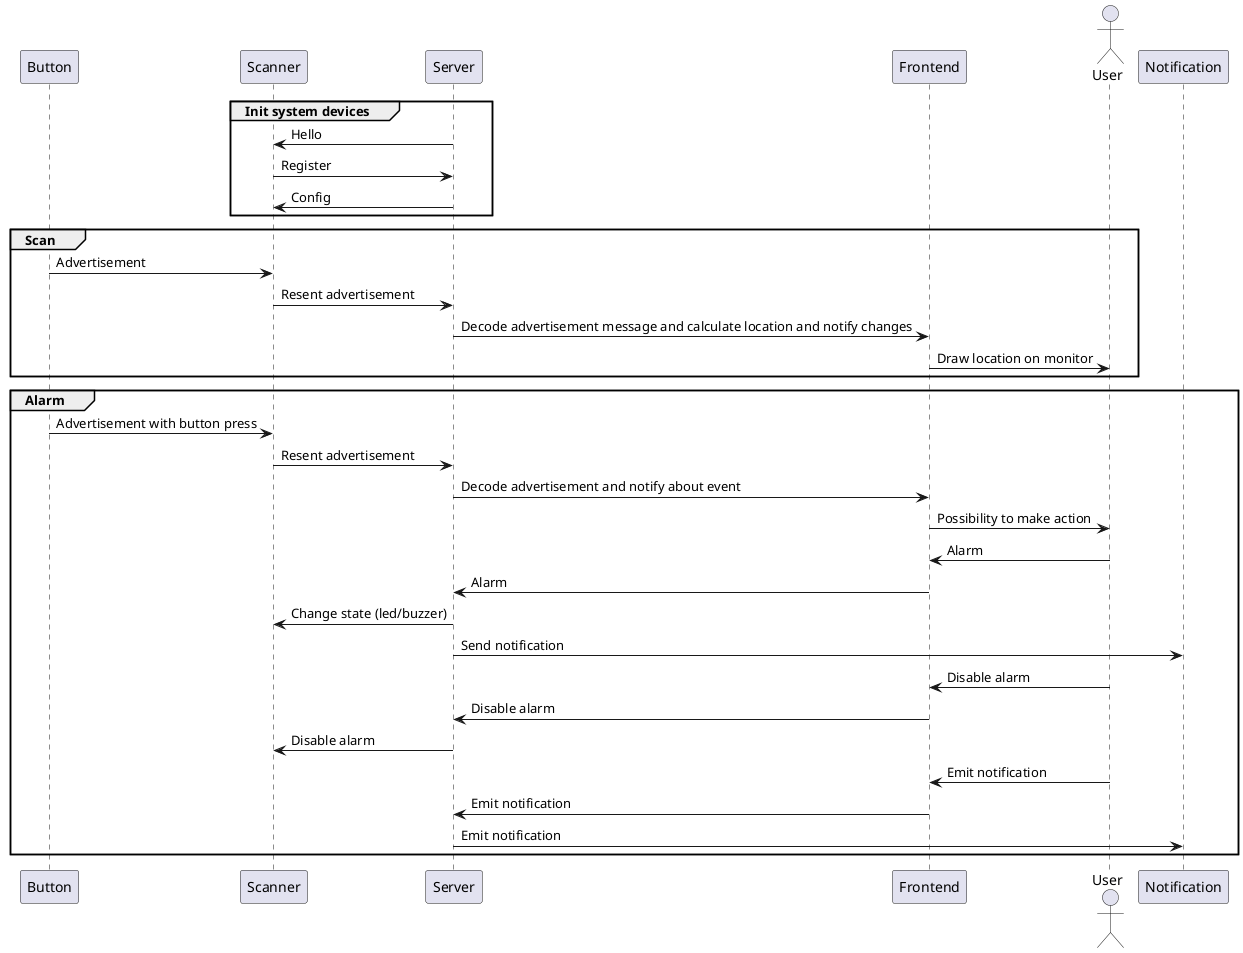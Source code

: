 @startuml
participant Button as button
participant Scanner as scanner
participant Server as server
participant Frontend as frontend
actor User as user
participant Notification as notification

group Init system devices
    server -> scanner : Hello
    scanner -> server : Register
    server -> scanner : Config
end

group Scan
    button -> scanner : Advertisement
    scanner -> server : Resent advertisement
    server -> frontend : Decode advertisement message and calculate location and notify changes
    frontend -> user : Draw location on monitor
end

group Alarm
    button -> scanner : Advertisement with button press
    scanner -> server : Resent advertisement
    server -> frontend : Decode advertisement and notify about event
    frontend -> user : Possibility to make action
    user -> frontend : Alarm
    frontend -> server : Alarm
    server -> scanner : Change state (led/buzzer)
    server -> notification : Send notification

    user -> frontend : Disable alarm
    frontend -> server : Disable alarm
    server -> scanner : Disable alarm

    user -> frontend : Emit notification
    frontend -> server: Emit notification
    server -> notification : Emit notification

end

@enduml
